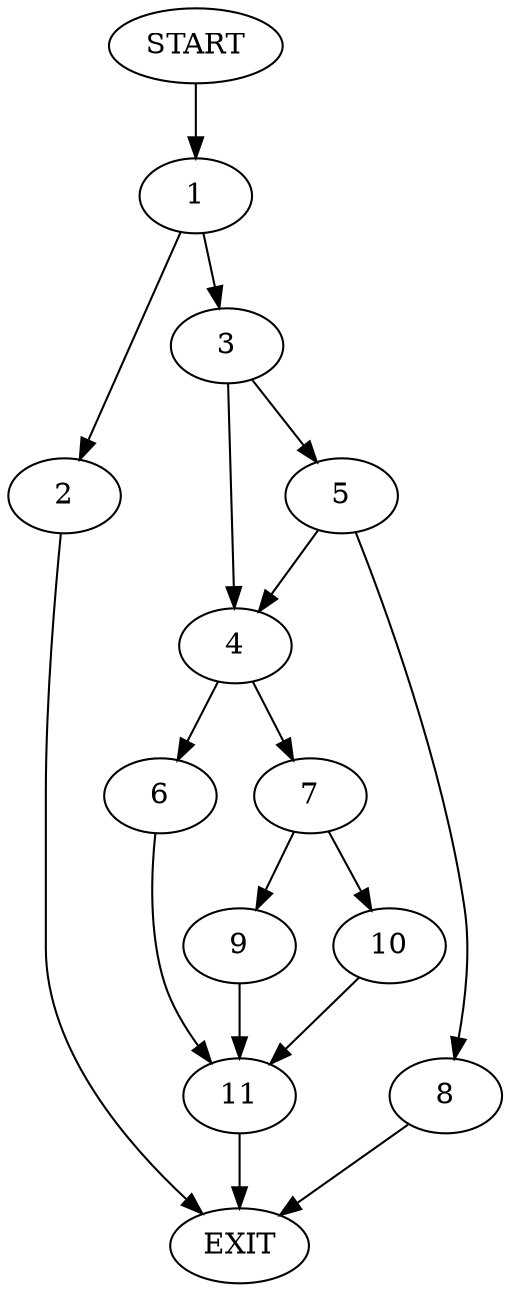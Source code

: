 digraph {
0 [label="START"]
12 [label="EXIT"]
0 -> 1
1 -> 2
1 -> 3
2 -> 12
3 -> 4
3 -> 5
4 -> 6
4 -> 7
5 -> 4
5 -> 8
8 -> 12
7 -> 9
7 -> 10
6 -> 11
11 -> 12
9 -> 11
10 -> 11
}
